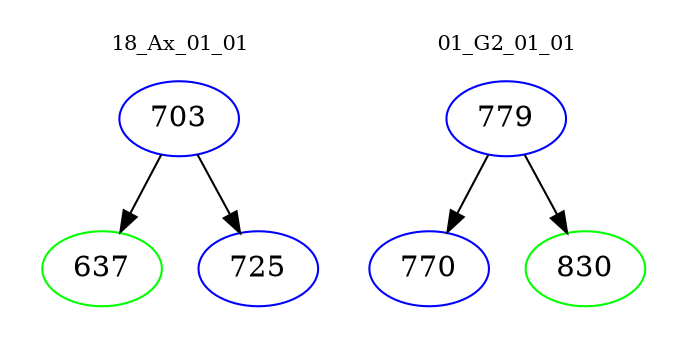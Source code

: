 digraph{
subgraph cluster_0 {
color = white
label = "18_Ax_01_01";
fontsize=10;
T0_703 [label="703", color="blue"]
T0_703 -> T0_637 [color="black"]
T0_637 [label="637", color="green"]
T0_703 -> T0_725 [color="black"]
T0_725 [label="725", color="blue"]
}
subgraph cluster_1 {
color = white
label = "01_G2_01_01";
fontsize=10;
T1_779 [label="779", color="blue"]
T1_779 -> T1_770 [color="black"]
T1_770 [label="770", color="blue"]
T1_779 -> T1_830 [color="black"]
T1_830 [label="830", color="green"]
}
}
